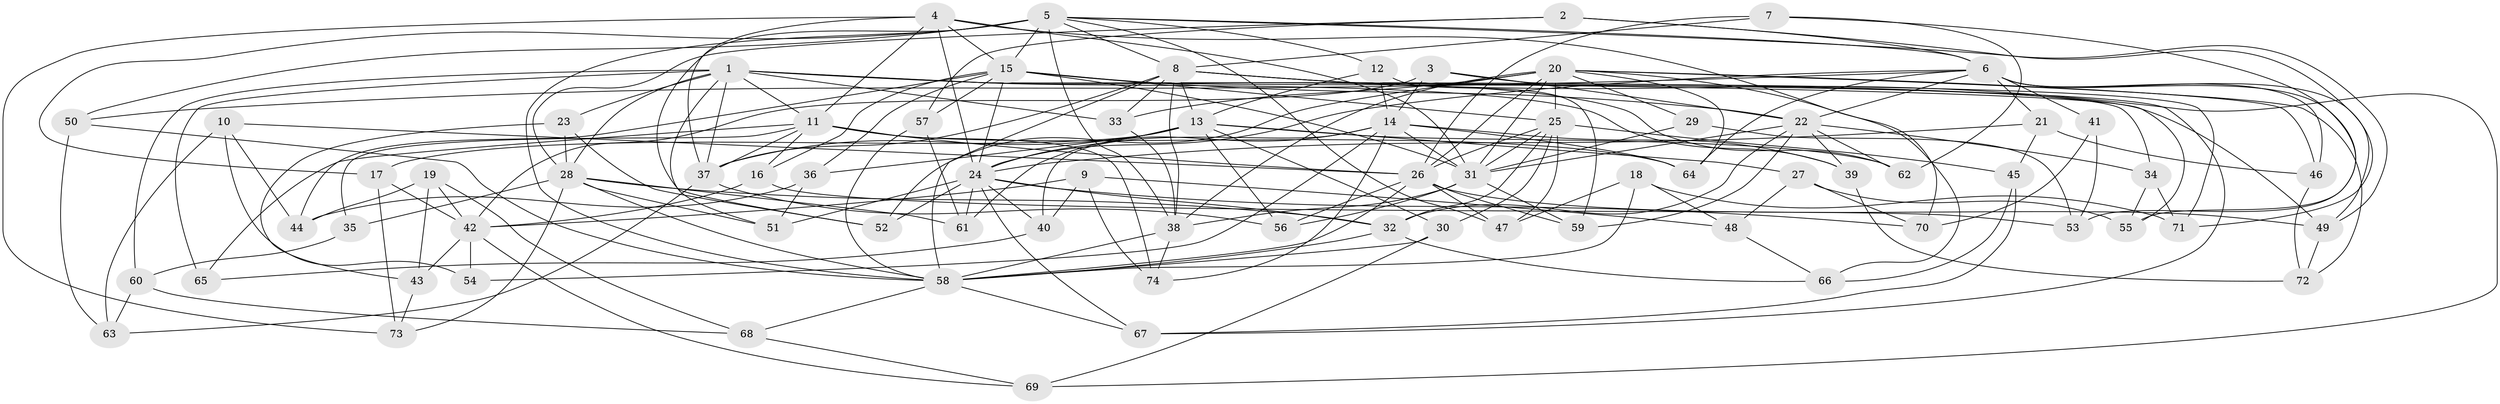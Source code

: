 // original degree distribution, {4: 1.0}
// Generated by graph-tools (version 1.1) at 2025/38/03/09/25 02:38:00]
// undirected, 74 vertices, 203 edges
graph export_dot {
graph [start="1"]
  node [color=gray90,style=filled];
  1;
  2;
  3;
  4;
  5;
  6;
  7;
  8;
  9;
  10;
  11;
  12;
  13;
  14;
  15;
  16;
  17;
  18;
  19;
  20;
  21;
  22;
  23;
  24;
  25;
  26;
  27;
  28;
  29;
  30;
  31;
  32;
  33;
  34;
  35;
  36;
  37;
  38;
  39;
  40;
  41;
  42;
  43;
  44;
  45;
  46;
  47;
  48;
  49;
  50;
  51;
  52;
  53;
  54;
  55;
  56;
  57;
  58;
  59;
  60;
  61;
  62;
  63;
  64;
  65;
  66;
  67;
  68;
  69;
  70;
  71;
  72;
  73;
  74;
  1 -- 11 [weight=1.0];
  1 -- 23 [weight=1.0];
  1 -- 28 [weight=1.0];
  1 -- 33 [weight=1.0];
  1 -- 34 [weight=1.0];
  1 -- 37 [weight=1.0];
  1 -- 39 [weight=1.0];
  1 -- 51 [weight=1.0];
  1 -- 60 [weight=1.0];
  1 -- 62 [weight=1.0];
  1 -- 65 [weight=2.0];
  2 -- 6 [weight=1.0];
  2 -- 28 [weight=1.0];
  2 -- 57 [weight=1.0];
  2 -- 71 [weight=1.0];
  3 -- 14 [weight=1.0];
  3 -- 22 [weight=1.0];
  3 -- 42 [weight=1.0];
  3 -- 71 [weight=1.0];
  4 -- 11 [weight=1.0];
  4 -- 15 [weight=1.0];
  4 -- 24 [weight=1.0];
  4 -- 31 [weight=1.0];
  4 -- 37 [weight=2.0];
  4 -- 70 [weight=1.0];
  4 -- 73 [weight=1.0];
  5 -- 6 [weight=1.0];
  5 -- 8 [weight=1.0];
  5 -- 12 [weight=1.0];
  5 -- 15 [weight=1.0];
  5 -- 17 [weight=1.0];
  5 -- 38 [weight=2.0];
  5 -- 47 [weight=1.0];
  5 -- 49 [weight=1.0];
  5 -- 50 [weight=1.0];
  5 -- 52 [weight=1.0];
  5 -- 58 [weight=1.0];
  6 -- 21 [weight=1.0];
  6 -- 22 [weight=1.0];
  6 -- 24 [weight=1.0];
  6 -- 41 [weight=2.0];
  6 -- 46 [weight=1.0];
  6 -- 49 [weight=1.0];
  6 -- 50 [weight=1.0];
  6 -- 55 [weight=1.0];
  6 -- 64 [weight=1.0];
  7 -- 8 [weight=1.0];
  7 -- 26 [weight=1.0];
  7 -- 53 [weight=1.0];
  7 -- 62 [weight=1.0];
  8 -- 13 [weight=1.0];
  8 -- 33 [weight=1.0];
  8 -- 37 [weight=1.0];
  8 -- 38 [weight=1.0];
  8 -- 55 [weight=1.0];
  8 -- 58 [weight=1.0];
  8 -- 67 [weight=1.0];
  8 -- 69 [weight=1.0];
  9 -- 40 [weight=1.0];
  9 -- 42 [weight=1.0];
  9 -- 48 [weight=1.0];
  9 -- 74 [weight=1.0];
  10 -- 26 [weight=1.0];
  10 -- 44 [weight=1.0];
  10 -- 54 [weight=1.0];
  10 -- 63 [weight=1.0];
  11 -- 16 [weight=1.0];
  11 -- 26 [weight=1.0];
  11 -- 35 [weight=2.0];
  11 -- 37 [weight=1.0];
  11 -- 64 [weight=1.0];
  11 -- 65 [weight=1.0];
  11 -- 74 [weight=1.0];
  12 -- 13 [weight=1.0];
  12 -- 14 [weight=1.0];
  12 -- 59 [weight=1.0];
  13 -- 17 [weight=1.0];
  13 -- 24 [weight=1.0];
  13 -- 27 [weight=1.0];
  13 -- 30 [weight=1.0];
  13 -- 36 [weight=1.0];
  13 -- 37 [weight=1.0];
  13 -- 56 [weight=1.0];
  13 -- 62 [weight=1.0];
  14 -- 31 [weight=1.0];
  14 -- 39 [weight=3.0];
  14 -- 40 [weight=1.0];
  14 -- 54 [weight=2.0];
  14 -- 61 [weight=1.0];
  14 -- 64 [weight=1.0];
  14 -- 74 [weight=1.0];
  15 -- 16 [weight=1.0];
  15 -- 22 [weight=1.0];
  15 -- 24 [weight=1.0];
  15 -- 25 [weight=1.0];
  15 -- 31 [weight=1.0];
  15 -- 36 [weight=1.0];
  15 -- 44 [weight=1.0];
  15 -- 49 [weight=2.0];
  15 -- 57 [weight=1.0];
  16 -- 42 [weight=1.0];
  16 -- 53 [weight=1.0];
  17 -- 42 [weight=1.0];
  17 -- 73 [weight=1.0];
  18 -- 47 [weight=1.0];
  18 -- 48 [weight=1.0];
  18 -- 58 [weight=1.0];
  18 -- 71 [weight=1.0];
  19 -- 42 [weight=1.0];
  19 -- 43 [weight=1.0];
  19 -- 44 [weight=1.0];
  19 -- 68 [weight=1.0];
  20 -- 25 [weight=2.0];
  20 -- 26 [weight=1.0];
  20 -- 29 [weight=1.0];
  20 -- 31 [weight=1.0];
  20 -- 33 [weight=1.0];
  20 -- 38 [weight=1.0];
  20 -- 46 [weight=1.0];
  20 -- 52 [weight=1.0];
  20 -- 64 [weight=1.0];
  20 -- 66 [weight=1.0];
  20 -- 72 [weight=1.0];
  21 -- 24 [weight=1.0];
  21 -- 45 [weight=1.0];
  21 -- 46 [weight=1.0];
  22 -- 31 [weight=2.0];
  22 -- 32 [weight=1.0];
  22 -- 34 [weight=1.0];
  22 -- 39 [weight=1.0];
  22 -- 59 [weight=1.0];
  22 -- 62 [weight=1.0];
  23 -- 28 [weight=1.0];
  23 -- 43 [weight=1.0];
  23 -- 52 [weight=1.0];
  24 -- 32 [weight=1.0];
  24 -- 40 [weight=1.0];
  24 -- 51 [weight=1.0];
  24 -- 52 [weight=1.0];
  24 -- 61 [weight=1.0];
  24 -- 67 [weight=1.0];
  24 -- 70 [weight=1.0];
  25 -- 26 [weight=1.0];
  25 -- 30 [weight=1.0];
  25 -- 31 [weight=1.0];
  25 -- 32 [weight=2.0];
  25 -- 45 [weight=1.0];
  25 -- 47 [weight=1.0];
  26 -- 47 [weight=1.0];
  26 -- 49 [weight=1.0];
  26 -- 56 [weight=1.0];
  26 -- 58 [weight=1.0];
  26 -- 59 [weight=1.0];
  27 -- 48 [weight=1.0];
  27 -- 55 [weight=1.0];
  27 -- 70 [weight=1.0];
  28 -- 32 [weight=2.0];
  28 -- 35 [weight=1.0];
  28 -- 51 [weight=1.0];
  28 -- 58 [weight=1.0];
  28 -- 61 [weight=1.0];
  28 -- 73 [weight=1.0];
  29 -- 31 [weight=2.0];
  29 -- 53 [weight=1.0];
  30 -- 58 [weight=1.0];
  30 -- 69 [weight=1.0];
  31 -- 38 [weight=1.0];
  31 -- 56 [weight=1.0];
  31 -- 59 [weight=1.0];
  32 -- 58 [weight=1.0];
  32 -- 66 [weight=1.0];
  33 -- 38 [weight=1.0];
  34 -- 55 [weight=1.0];
  34 -- 71 [weight=1.0];
  35 -- 60 [weight=1.0];
  36 -- 44 [weight=1.0];
  36 -- 51 [weight=1.0];
  37 -- 56 [weight=1.0];
  37 -- 63 [weight=1.0];
  38 -- 58 [weight=1.0];
  38 -- 74 [weight=1.0];
  39 -- 72 [weight=1.0];
  40 -- 65 [weight=1.0];
  41 -- 53 [weight=1.0];
  41 -- 70 [weight=1.0];
  42 -- 43 [weight=1.0];
  42 -- 54 [weight=1.0];
  42 -- 69 [weight=1.0];
  43 -- 73 [weight=1.0];
  45 -- 66 [weight=1.0];
  45 -- 67 [weight=1.0];
  46 -- 72 [weight=1.0];
  48 -- 66 [weight=1.0];
  49 -- 72 [weight=1.0];
  50 -- 58 [weight=1.0];
  50 -- 63 [weight=1.0];
  57 -- 58 [weight=1.0];
  57 -- 61 [weight=1.0];
  58 -- 67 [weight=1.0];
  58 -- 68 [weight=1.0];
  60 -- 63 [weight=1.0];
  60 -- 68 [weight=1.0];
  68 -- 69 [weight=1.0];
}
